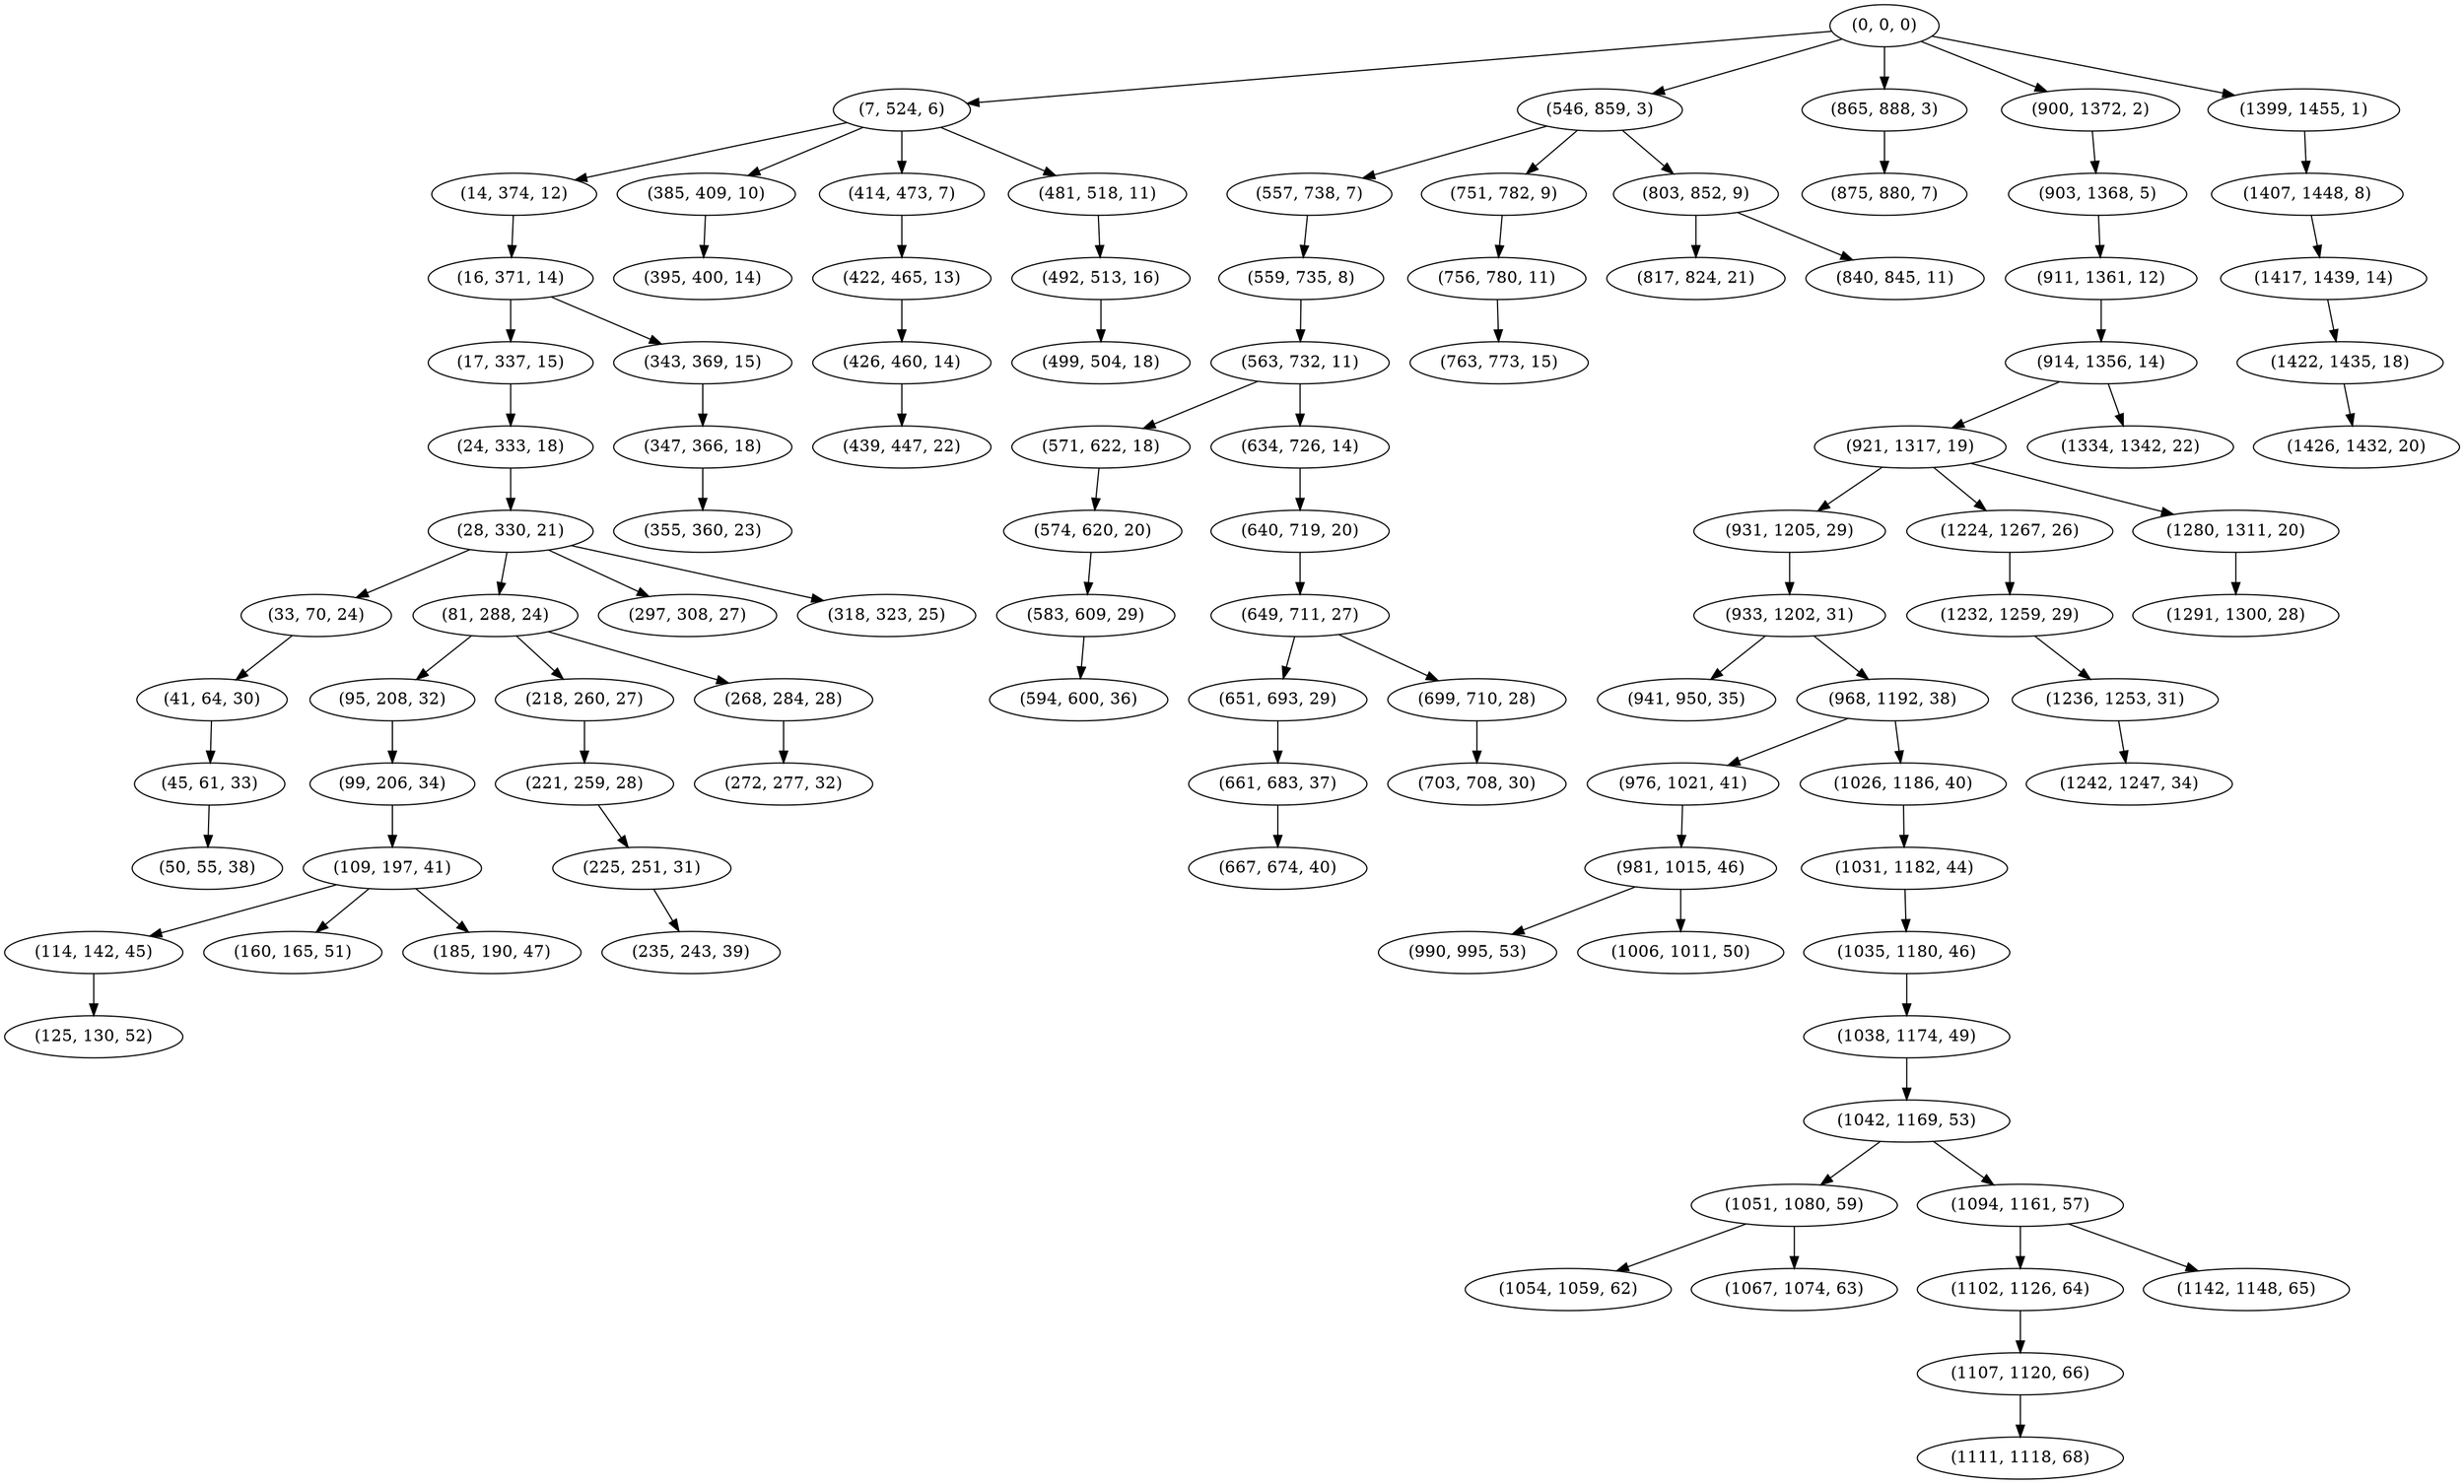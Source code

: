 digraph tree {
    "(0, 0, 0)";
    "(7, 524, 6)";
    "(14, 374, 12)";
    "(16, 371, 14)";
    "(17, 337, 15)";
    "(24, 333, 18)";
    "(28, 330, 21)";
    "(33, 70, 24)";
    "(41, 64, 30)";
    "(45, 61, 33)";
    "(50, 55, 38)";
    "(81, 288, 24)";
    "(95, 208, 32)";
    "(99, 206, 34)";
    "(109, 197, 41)";
    "(114, 142, 45)";
    "(125, 130, 52)";
    "(160, 165, 51)";
    "(185, 190, 47)";
    "(218, 260, 27)";
    "(221, 259, 28)";
    "(225, 251, 31)";
    "(235, 243, 39)";
    "(268, 284, 28)";
    "(272, 277, 32)";
    "(297, 308, 27)";
    "(318, 323, 25)";
    "(343, 369, 15)";
    "(347, 366, 18)";
    "(355, 360, 23)";
    "(385, 409, 10)";
    "(395, 400, 14)";
    "(414, 473, 7)";
    "(422, 465, 13)";
    "(426, 460, 14)";
    "(439, 447, 22)";
    "(481, 518, 11)";
    "(492, 513, 16)";
    "(499, 504, 18)";
    "(546, 859, 3)";
    "(557, 738, 7)";
    "(559, 735, 8)";
    "(563, 732, 11)";
    "(571, 622, 18)";
    "(574, 620, 20)";
    "(583, 609, 29)";
    "(594, 600, 36)";
    "(634, 726, 14)";
    "(640, 719, 20)";
    "(649, 711, 27)";
    "(651, 693, 29)";
    "(661, 683, 37)";
    "(667, 674, 40)";
    "(699, 710, 28)";
    "(703, 708, 30)";
    "(751, 782, 9)";
    "(756, 780, 11)";
    "(763, 773, 15)";
    "(803, 852, 9)";
    "(817, 824, 21)";
    "(840, 845, 11)";
    "(865, 888, 3)";
    "(875, 880, 7)";
    "(900, 1372, 2)";
    "(903, 1368, 5)";
    "(911, 1361, 12)";
    "(914, 1356, 14)";
    "(921, 1317, 19)";
    "(931, 1205, 29)";
    "(933, 1202, 31)";
    "(941, 950, 35)";
    "(968, 1192, 38)";
    "(976, 1021, 41)";
    "(981, 1015, 46)";
    "(990, 995, 53)";
    "(1006, 1011, 50)";
    "(1026, 1186, 40)";
    "(1031, 1182, 44)";
    "(1035, 1180, 46)";
    "(1038, 1174, 49)";
    "(1042, 1169, 53)";
    "(1051, 1080, 59)";
    "(1054, 1059, 62)";
    "(1067, 1074, 63)";
    "(1094, 1161, 57)";
    "(1102, 1126, 64)";
    "(1107, 1120, 66)";
    "(1111, 1118, 68)";
    "(1142, 1148, 65)";
    "(1224, 1267, 26)";
    "(1232, 1259, 29)";
    "(1236, 1253, 31)";
    "(1242, 1247, 34)";
    "(1280, 1311, 20)";
    "(1291, 1300, 28)";
    "(1334, 1342, 22)";
    "(1399, 1455, 1)";
    "(1407, 1448, 8)";
    "(1417, 1439, 14)";
    "(1422, 1435, 18)";
    "(1426, 1432, 20)";
    "(0, 0, 0)" -> "(7, 524, 6)";
    "(0, 0, 0)" -> "(546, 859, 3)";
    "(0, 0, 0)" -> "(865, 888, 3)";
    "(0, 0, 0)" -> "(900, 1372, 2)";
    "(0, 0, 0)" -> "(1399, 1455, 1)";
    "(7, 524, 6)" -> "(14, 374, 12)";
    "(7, 524, 6)" -> "(385, 409, 10)";
    "(7, 524, 6)" -> "(414, 473, 7)";
    "(7, 524, 6)" -> "(481, 518, 11)";
    "(14, 374, 12)" -> "(16, 371, 14)";
    "(16, 371, 14)" -> "(17, 337, 15)";
    "(16, 371, 14)" -> "(343, 369, 15)";
    "(17, 337, 15)" -> "(24, 333, 18)";
    "(24, 333, 18)" -> "(28, 330, 21)";
    "(28, 330, 21)" -> "(33, 70, 24)";
    "(28, 330, 21)" -> "(81, 288, 24)";
    "(28, 330, 21)" -> "(297, 308, 27)";
    "(28, 330, 21)" -> "(318, 323, 25)";
    "(33, 70, 24)" -> "(41, 64, 30)";
    "(41, 64, 30)" -> "(45, 61, 33)";
    "(45, 61, 33)" -> "(50, 55, 38)";
    "(81, 288, 24)" -> "(95, 208, 32)";
    "(81, 288, 24)" -> "(218, 260, 27)";
    "(81, 288, 24)" -> "(268, 284, 28)";
    "(95, 208, 32)" -> "(99, 206, 34)";
    "(99, 206, 34)" -> "(109, 197, 41)";
    "(109, 197, 41)" -> "(114, 142, 45)";
    "(109, 197, 41)" -> "(160, 165, 51)";
    "(109, 197, 41)" -> "(185, 190, 47)";
    "(114, 142, 45)" -> "(125, 130, 52)";
    "(218, 260, 27)" -> "(221, 259, 28)";
    "(221, 259, 28)" -> "(225, 251, 31)";
    "(225, 251, 31)" -> "(235, 243, 39)";
    "(268, 284, 28)" -> "(272, 277, 32)";
    "(343, 369, 15)" -> "(347, 366, 18)";
    "(347, 366, 18)" -> "(355, 360, 23)";
    "(385, 409, 10)" -> "(395, 400, 14)";
    "(414, 473, 7)" -> "(422, 465, 13)";
    "(422, 465, 13)" -> "(426, 460, 14)";
    "(426, 460, 14)" -> "(439, 447, 22)";
    "(481, 518, 11)" -> "(492, 513, 16)";
    "(492, 513, 16)" -> "(499, 504, 18)";
    "(546, 859, 3)" -> "(557, 738, 7)";
    "(546, 859, 3)" -> "(751, 782, 9)";
    "(546, 859, 3)" -> "(803, 852, 9)";
    "(557, 738, 7)" -> "(559, 735, 8)";
    "(559, 735, 8)" -> "(563, 732, 11)";
    "(563, 732, 11)" -> "(571, 622, 18)";
    "(563, 732, 11)" -> "(634, 726, 14)";
    "(571, 622, 18)" -> "(574, 620, 20)";
    "(574, 620, 20)" -> "(583, 609, 29)";
    "(583, 609, 29)" -> "(594, 600, 36)";
    "(634, 726, 14)" -> "(640, 719, 20)";
    "(640, 719, 20)" -> "(649, 711, 27)";
    "(649, 711, 27)" -> "(651, 693, 29)";
    "(649, 711, 27)" -> "(699, 710, 28)";
    "(651, 693, 29)" -> "(661, 683, 37)";
    "(661, 683, 37)" -> "(667, 674, 40)";
    "(699, 710, 28)" -> "(703, 708, 30)";
    "(751, 782, 9)" -> "(756, 780, 11)";
    "(756, 780, 11)" -> "(763, 773, 15)";
    "(803, 852, 9)" -> "(817, 824, 21)";
    "(803, 852, 9)" -> "(840, 845, 11)";
    "(865, 888, 3)" -> "(875, 880, 7)";
    "(900, 1372, 2)" -> "(903, 1368, 5)";
    "(903, 1368, 5)" -> "(911, 1361, 12)";
    "(911, 1361, 12)" -> "(914, 1356, 14)";
    "(914, 1356, 14)" -> "(921, 1317, 19)";
    "(914, 1356, 14)" -> "(1334, 1342, 22)";
    "(921, 1317, 19)" -> "(931, 1205, 29)";
    "(921, 1317, 19)" -> "(1224, 1267, 26)";
    "(921, 1317, 19)" -> "(1280, 1311, 20)";
    "(931, 1205, 29)" -> "(933, 1202, 31)";
    "(933, 1202, 31)" -> "(941, 950, 35)";
    "(933, 1202, 31)" -> "(968, 1192, 38)";
    "(968, 1192, 38)" -> "(976, 1021, 41)";
    "(968, 1192, 38)" -> "(1026, 1186, 40)";
    "(976, 1021, 41)" -> "(981, 1015, 46)";
    "(981, 1015, 46)" -> "(990, 995, 53)";
    "(981, 1015, 46)" -> "(1006, 1011, 50)";
    "(1026, 1186, 40)" -> "(1031, 1182, 44)";
    "(1031, 1182, 44)" -> "(1035, 1180, 46)";
    "(1035, 1180, 46)" -> "(1038, 1174, 49)";
    "(1038, 1174, 49)" -> "(1042, 1169, 53)";
    "(1042, 1169, 53)" -> "(1051, 1080, 59)";
    "(1042, 1169, 53)" -> "(1094, 1161, 57)";
    "(1051, 1080, 59)" -> "(1054, 1059, 62)";
    "(1051, 1080, 59)" -> "(1067, 1074, 63)";
    "(1094, 1161, 57)" -> "(1102, 1126, 64)";
    "(1094, 1161, 57)" -> "(1142, 1148, 65)";
    "(1102, 1126, 64)" -> "(1107, 1120, 66)";
    "(1107, 1120, 66)" -> "(1111, 1118, 68)";
    "(1224, 1267, 26)" -> "(1232, 1259, 29)";
    "(1232, 1259, 29)" -> "(1236, 1253, 31)";
    "(1236, 1253, 31)" -> "(1242, 1247, 34)";
    "(1280, 1311, 20)" -> "(1291, 1300, 28)";
    "(1399, 1455, 1)" -> "(1407, 1448, 8)";
    "(1407, 1448, 8)" -> "(1417, 1439, 14)";
    "(1417, 1439, 14)" -> "(1422, 1435, 18)";
    "(1422, 1435, 18)" -> "(1426, 1432, 20)";
}
